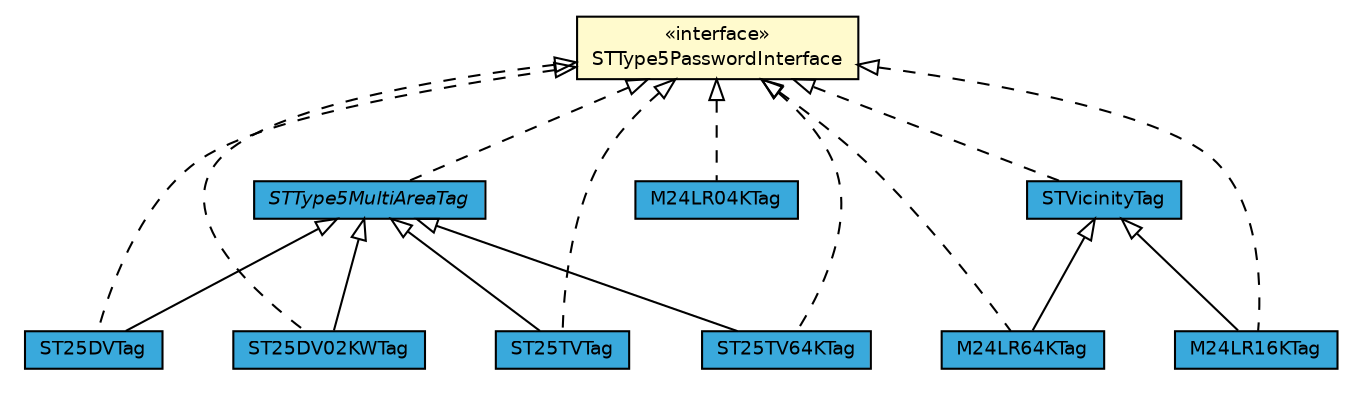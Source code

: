 #!/usr/local/bin/dot
#
# Class diagram 
# Generated by UMLGraph version R5_7_2-3-gee82a7 (http://www.umlgraph.org/)
#

digraph G {
	edge [fontname="Helvetica",fontsize=10,labelfontname="Helvetica",labelfontsize=10];
	node [fontname="Helvetica",fontsize=10,shape=plaintext];
	nodesep=0.25;
	ranksep=0.5;
	// com.st.st25sdk.type5.ST25DVTag
	c30282 [label=<<table title="com.st.st25sdk.type5.ST25DVTag" border="0" cellborder="1" cellspacing="0" cellpadding="2" port="p" bgcolor="#39a9dc" href="./ST25DVTag.html">
		<tr><td><table border="0" cellspacing="0" cellpadding="1">
<tr><td align="center" balign="center"> ST25DVTag </td></tr>
		</table></td></tr>
		</table>>, URL="./ST25DVTag.html", fontname="Helvetica", fontcolor="black", fontsize=9.0];
	// com.st.st25sdk.type5.STType5MultiAreaTag
	c30285 [label=<<table title="com.st.st25sdk.type5.STType5MultiAreaTag" border="0" cellborder="1" cellspacing="0" cellpadding="2" port="p" bgcolor="#39a9dc" href="./STType5MultiAreaTag.html">
		<tr><td><table border="0" cellspacing="0" cellpadding="1">
<tr><td align="center" balign="center"><font face="Helvetica-Oblique"> STType5MultiAreaTag </font></td></tr>
		</table></td></tr>
		</table>>, URL="./STType5MultiAreaTag.html", fontname="Helvetica", fontcolor="black", fontsize=9.0];
	// com.st.st25sdk.type5.STType5PasswordInterface
	c30290 [label=<<table title="com.st.st25sdk.type5.STType5PasswordInterface" border="0" cellborder="1" cellspacing="0" cellpadding="2" port="p" bgcolor="lemonChiffon" href="./STType5PasswordInterface.html">
		<tr><td><table border="0" cellspacing="0" cellpadding="1">
<tr><td align="center" balign="center"> &#171;interface&#187; </td></tr>
<tr><td align="center" balign="center"> STType5PasswordInterface </td></tr>
		</table></td></tr>
		</table>>, URL="./STType5PasswordInterface.html", fontname="Helvetica", fontcolor="black", fontsize=9.0];
	// com.st.st25sdk.type5.ST25DV02KWTag
	c30292 [label=<<table title="com.st.st25sdk.type5.ST25DV02KWTag" border="0" cellborder="1" cellspacing="0" cellpadding="2" port="p" bgcolor="#39a9dc" href="./ST25DV02KWTag.html">
		<tr><td><table border="0" cellspacing="0" cellpadding="1">
<tr><td align="center" balign="center"> ST25DV02KWTag </td></tr>
		</table></td></tr>
		</table>>, URL="./ST25DV02KWTag.html", fontname="Helvetica", fontcolor="black", fontsize=9.0];
	// com.st.st25sdk.type5.ST25TVTag
	c30294 [label=<<table title="com.st.st25sdk.type5.ST25TVTag" border="0" cellborder="1" cellspacing="0" cellpadding="2" port="p" bgcolor="#39a9dc" href="./ST25TVTag.html">
		<tr><td><table border="0" cellspacing="0" cellpadding="1">
<tr><td align="center" balign="center"> ST25TVTag </td></tr>
		</table></td></tr>
		</table>>, URL="./ST25TVTag.html", fontname="Helvetica", fontcolor="black", fontsize=9.0];
	// com.st.st25sdk.type5.M24LR04KTag
	c30295 [label=<<table title="com.st.st25sdk.type5.M24LR04KTag" border="0" cellborder="1" cellspacing="0" cellpadding="2" port="p" bgcolor="#39a9dc" href="./M24LR04KTag.html">
		<tr><td><table border="0" cellspacing="0" cellpadding="1">
<tr><td align="center" balign="center"> M24LR04KTag </td></tr>
		</table></td></tr>
		</table>>, URL="./M24LR04KTag.html", fontname="Helvetica", fontcolor="black", fontsize=9.0];
	// com.st.st25sdk.type5.M24LR64KTag
	c30298 [label=<<table title="com.st.st25sdk.type5.M24LR64KTag" border="0" cellborder="1" cellspacing="0" cellpadding="2" port="p" bgcolor="#39a9dc" href="./M24LR64KTag.html">
		<tr><td><table border="0" cellspacing="0" cellpadding="1">
<tr><td align="center" balign="center"> M24LR64KTag </td></tr>
		</table></td></tr>
		</table>>, URL="./M24LR64KTag.html", fontname="Helvetica", fontcolor="black", fontsize=9.0];
	// com.st.st25sdk.type5.STVicinityTag
	c30303 [label=<<table title="com.st.st25sdk.type5.STVicinityTag" border="0" cellborder="1" cellspacing="0" cellpadding="2" port="p" bgcolor="#39a9dc" href="./STVicinityTag.html">
		<tr><td><table border="0" cellspacing="0" cellpadding="1">
<tr><td align="center" balign="center"> STVicinityTag </td></tr>
		</table></td></tr>
		</table>>, URL="./STVicinityTag.html", fontname="Helvetica", fontcolor="black", fontsize=9.0];
	// com.st.st25sdk.type5.M24LR16KTag
	c30305 [label=<<table title="com.st.st25sdk.type5.M24LR16KTag" border="0" cellborder="1" cellspacing="0" cellpadding="2" port="p" bgcolor="#39a9dc" href="./M24LR16KTag.html">
		<tr><td><table border="0" cellspacing="0" cellpadding="1">
<tr><td align="center" balign="center"> M24LR16KTag </td></tr>
		</table></td></tr>
		</table>>, URL="./M24LR16KTag.html", fontname="Helvetica", fontcolor="black", fontsize=9.0];
	// com.st.st25sdk.type5.ST25TV64KTag
	c30309 [label=<<table title="com.st.st25sdk.type5.ST25TV64KTag" border="0" cellborder="1" cellspacing="0" cellpadding="2" port="p" bgcolor="#39a9dc" href="./ST25TV64KTag.html">
		<tr><td><table border="0" cellspacing="0" cellpadding="1">
<tr><td align="center" balign="center"> ST25TV64KTag </td></tr>
		</table></td></tr>
		</table>>, URL="./ST25TV64KTag.html", fontname="Helvetica", fontcolor="black", fontsize=9.0];
	//com.st.st25sdk.type5.ST25DVTag extends com.st.st25sdk.type5.STType5MultiAreaTag
	c30285:p -> c30282:p [dir=back,arrowtail=empty];
	//com.st.st25sdk.type5.ST25DVTag implements com.st.st25sdk.type5.STType5PasswordInterface
	c30290:p -> c30282:p [dir=back,arrowtail=empty,style=dashed];
	//com.st.st25sdk.type5.STType5MultiAreaTag implements com.st.st25sdk.type5.STType5PasswordInterface
	c30290:p -> c30285:p [dir=back,arrowtail=empty,style=dashed];
	//com.st.st25sdk.type5.ST25DV02KWTag extends com.st.st25sdk.type5.STType5MultiAreaTag
	c30285:p -> c30292:p [dir=back,arrowtail=empty];
	//com.st.st25sdk.type5.ST25DV02KWTag implements com.st.st25sdk.type5.STType5PasswordInterface
	c30290:p -> c30292:p [dir=back,arrowtail=empty,style=dashed];
	//com.st.st25sdk.type5.ST25TVTag extends com.st.st25sdk.type5.STType5MultiAreaTag
	c30285:p -> c30294:p [dir=back,arrowtail=empty];
	//com.st.st25sdk.type5.ST25TVTag implements com.st.st25sdk.type5.STType5PasswordInterface
	c30290:p -> c30294:p [dir=back,arrowtail=empty,style=dashed];
	//com.st.st25sdk.type5.M24LR04KTag implements com.st.st25sdk.type5.STType5PasswordInterface
	c30290:p -> c30295:p [dir=back,arrowtail=empty,style=dashed];
	//com.st.st25sdk.type5.M24LR64KTag extends com.st.st25sdk.type5.STVicinityTag
	c30303:p -> c30298:p [dir=back,arrowtail=empty];
	//com.st.st25sdk.type5.M24LR64KTag implements com.st.st25sdk.type5.STType5PasswordInterface
	c30290:p -> c30298:p [dir=back,arrowtail=empty,style=dashed];
	//com.st.st25sdk.type5.STVicinityTag implements com.st.st25sdk.type5.STType5PasswordInterface
	c30290:p -> c30303:p [dir=back,arrowtail=empty,style=dashed];
	//com.st.st25sdk.type5.M24LR16KTag extends com.st.st25sdk.type5.STVicinityTag
	c30303:p -> c30305:p [dir=back,arrowtail=empty];
	//com.st.st25sdk.type5.M24LR16KTag implements com.st.st25sdk.type5.STType5PasswordInterface
	c30290:p -> c30305:p [dir=back,arrowtail=empty,style=dashed];
	//com.st.st25sdk.type5.ST25TV64KTag extends com.st.st25sdk.type5.STType5MultiAreaTag
	c30285:p -> c30309:p [dir=back,arrowtail=empty];
	//com.st.st25sdk.type5.ST25TV64KTag implements com.st.st25sdk.type5.STType5PasswordInterface
	c30290:p -> c30309:p [dir=back,arrowtail=empty,style=dashed];
}

